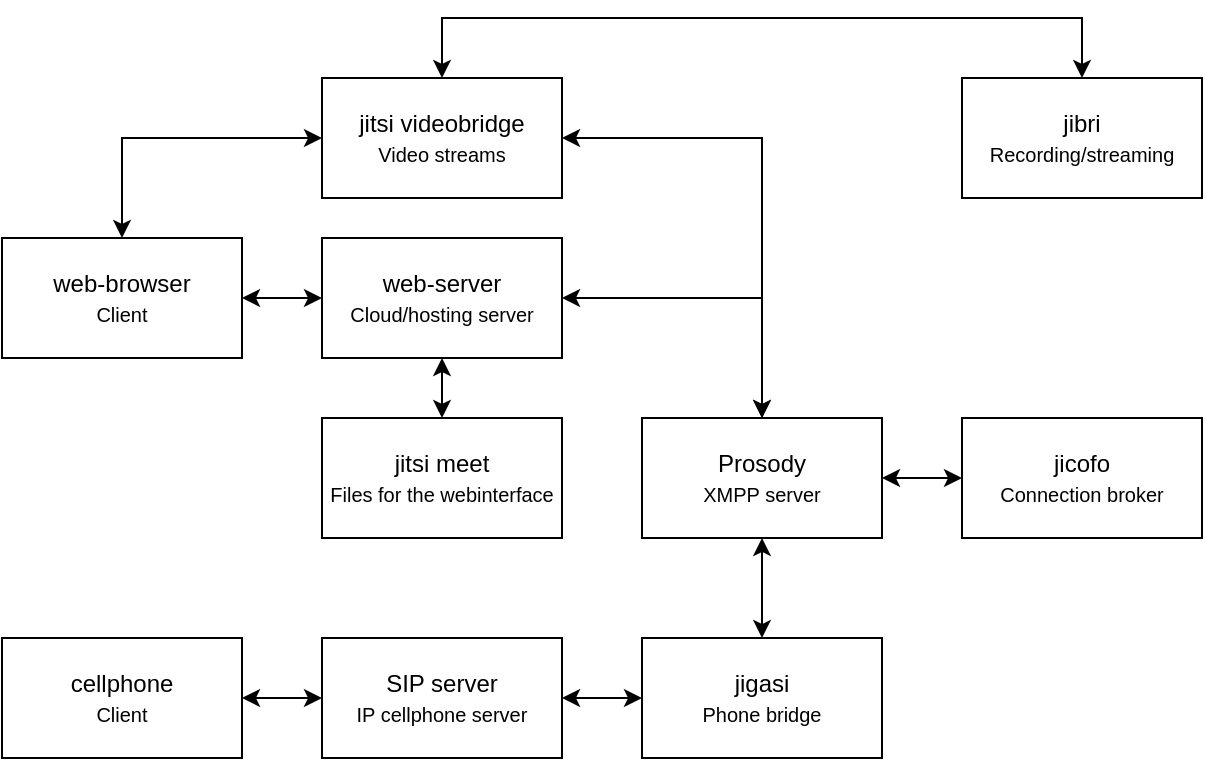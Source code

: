<mxfile version="14.4.7" type="device"><diagram id="QXML6594KEP0QQHdTgZ6" name="Page-1"><mxGraphModel dx="1038" dy="548" grid="1" gridSize="10" guides="1" tooltips="1" connect="1" arrows="1" fold="1" page="1" pageScale="1" pageWidth="850" pageHeight="1100" math="0" shadow="0"><root><mxCell id="0"/><mxCell id="1" parent="0"/><mxCell id="pvUubUURSTh6FhMX2Ca3-18" value="" style="edgeStyle=orthogonalEdgeStyle;rounded=0;orthogonalLoop=1;jettySize=auto;html=1;startArrow=classic;startFill=1;" parent="1" source="pvUubUURSTh6FhMX2Ca3-1" target="pvUubUURSTh6FhMX2Ca3-10" edge="1"><mxGeometry relative="1" as="geometry"><Array as="points"><mxPoint x="260" y="190"/><mxPoint x="260" y="190"/></Array></mxGeometry></mxCell><mxCell id="pvUubUURSTh6FhMX2Ca3-1" value="jitsi meet&lt;br&gt;&lt;font style=&quot;font-size: 10px&quot;&gt;Files for the webinterface&lt;/font&gt;" style="rounded=0;whiteSpace=wrap;html=1;" parent="1" vertex="1"><mxGeometry x="200" y="220" width="120" height="60" as="geometry"/></mxCell><mxCell id="pvUubUURSTh6FhMX2Ca3-23" style="edgeStyle=orthogonalEdgeStyle;rounded=0;orthogonalLoop=1;jettySize=auto;html=1;entryX=0.5;entryY=0;entryDx=0;entryDy=0;startArrow=classic;startFill=1;" parent="1" source="pvUubUURSTh6FhMX2Ca3-2" target="pvUubUURSTh6FhMX2Ca3-8" edge="1"><mxGeometry relative="1" as="geometry"/></mxCell><mxCell id="pvUubUURSTh6FhMX2Ca3-2" value="jitsi videobridge&lt;br style=&quot;font-size: 10px&quot;&gt;&lt;font size=&quot;1&quot;&gt;Video streams&lt;/font&gt;" style="rounded=0;whiteSpace=wrap;html=1;" parent="1" vertex="1"><mxGeometry x="200" y="50" width="120" height="60" as="geometry"/></mxCell><mxCell id="pvUubUURSTh6FhMX2Ca3-17" style="edgeStyle=orthogonalEdgeStyle;rounded=0;orthogonalLoop=1;jettySize=auto;html=1;exitX=0;exitY=0.5;exitDx=0;exitDy=0;entryX=1;entryY=0.5;entryDx=0;entryDy=0;startArrow=classic;startFill=1;" parent="1" source="pvUubUURSTh6FhMX2Ca3-3" target="pvUubUURSTh6FhMX2Ca3-7" edge="1"><mxGeometry relative="1" as="geometry"/></mxCell><mxCell id="pvUubUURSTh6FhMX2Ca3-3" value="jicofo&lt;br&gt;&lt;font style=&quot;font-size: 10px&quot;&gt;Connection broker&lt;/font&gt;" style="rounded=0;whiteSpace=wrap;html=1;" parent="1" vertex="1"><mxGeometry x="520" y="220" width="120" height="60" as="geometry"/></mxCell><mxCell id="pvUubUURSTh6FhMX2Ca3-19" style="edgeStyle=orthogonalEdgeStyle;rounded=0;orthogonalLoop=1;jettySize=auto;html=1;entryX=0.5;entryY=0;entryDx=0;entryDy=0;startArrow=classic;startFill=1;" parent="1" source="pvUubUURSTh6FhMX2Ca3-4" target="pvUubUURSTh6FhMX2Ca3-2" edge="1"><mxGeometry relative="1" as="geometry"><Array as="points"><mxPoint x="580" y="20"/><mxPoint x="260" y="20"/></Array></mxGeometry></mxCell><mxCell id="pvUubUURSTh6FhMX2Ca3-4" value="jibri&lt;br style=&quot;font-size: 7px&quot;&gt;&lt;font size=&quot;1&quot;&gt;Recording/streaming&lt;/font&gt;" style="rounded=0;whiteSpace=wrap;html=1;" parent="1" vertex="1"><mxGeometry x="520" y="50" width="120" height="60" as="geometry"/></mxCell><mxCell id="pvUubUURSTh6FhMX2Ca3-21" value="" style="edgeStyle=orthogonalEdgeStyle;rounded=0;orthogonalLoop=1;jettySize=auto;html=1;startArrow=classic;startFill=1;" parent="1" source="pvUubUURSTh6FhMX2Ca3-5" target="pvUubUURSTh6FhMX2Ca3-6" edge="1"><mxGeometry relative="1" as="geometry"/></mxCell><mxCell id="pvUubUURSTh6FhMX2Ca3-5" value="SIP server&lt;br style=&quot;font-size: 10px&quot;&gt;&lt;font size=&quot;1&quot;&gt;IP cellphone server&lt;/font&gt;" style="rounded=0;whiteSpace=wrap;html=1;" parent="1" vertex="1"><mxGeometry x="200" y="330" width="120" height="60" as="geometry"/></mxCell><mxCell id="pvUubUURSTh6FhMX2Ca3-22" value="" style="edgeStyle=orthogonalEdgeStyle;rounded=0;orthogonalLoop=1;jettySize=auto;html=1;startArrow=classic;startFill=1;" parent="1" source="pvUubUURSTh6FhMX2Ca3-6" target="pvUubUURSTh6FhMX2Ca3-7" edge="1"><mxGeometry relative="1" as="geometry"/></mxCell><mxCell id="pvUubUURSTh6FhMX2Ca3-6" value="jigasi&lt;br style=&quot;font-size: 10px&quot;&gt;&lt;font size=&quot;1&quot;&gt;Phone bridge&lt;/font&gt;" style="rounded=0;whiteSpace=wrap;html=1;" parent="1" vertex="1"><mxGeometry x="360" y="330" width="120" height="60" as="geometry"/></mxCell><mxCell id="pvUubUURSTh6FhMX2Ca3-14" style="edgeStyle=orthogonalEdgeStyle;rounded=0;orthogonalLoop=1;jettySize=auto;html=1;exitX=0.5;exitY=0;exitDx=0;exitDy=0;entryX=1;entryY=0.5;entryDx=0;entryDy=0;startArrow=classic;startFill=1;" parent="1" source="pvUubUURSTh6FhMX2Ca3-7" target="pvUubUURSTh6FhMX2Ca3-10" edge="1"><mxGeometry relative="1" as="geometry"/></mxCell><mxCell id="pvUubUURSTh6FhMX2Ca3-15" style="edgeStyle=orthogonalEdgeStyle;rounded=0;orthogonalLoop=1;jettySize=auto;html=1;exitX=0.5;exitY=0;exitDx=0;exitDy=0;entryX=1;entryY=0.5;entryDx=0;entryDy=0;startArrow=classic;startFill=1;" parent="1" source="pvUubUURSTh6FhMX2Ca3-7" target="pvUubUURSTh6FhMX2Ca3-2" edge="1"><mxGeometry relative="1" as="geometry"/></mxCell><mxCell id="pvUubUURSTh6FhMX2Ca3-7" value="Prosody&lt;br style=&quot;font-size: 10px&quot;&gt;&lt;font size=&quot;1&quot;&gt;XMPP server&lt;/font&gt;" style="rounded=0;whiteSpace=wrap;html=1;" parent="1" vertex="1"><mxGeometry x="360" y="220" width="120" height="60" as="geometry"/></mxCell><mxCell id="pvUubUURSTh6FhMX2Ca3-11" style="edgeStyle=orthogonalEdgeStyle;rounded=0;orthogonalLoop=1;jettySize=auto;html=1;exitX=1;exitY=0.5;exitDx=0;exitDy=0;entryX=0;entryY=0.5;entryDx=0;entryDy=0;startArrow=classic;startFill=1;" parent="1" source="pvUubUURSTh6FhMX2Ca3-8" target="pvUubUURSTh6FhMX2Ca3-10" edge="1"><mxGeometry relative="1" as="geometry"/></mxCell><mxCell id="pvUubUURSTh6FhMX2Ca3-8" value="web-browser&lt;br&gt;&lt;font style=&quot;font-size: 10px&quot;&gt;Client&lt;/font&gt;" style="rounded=0;whiteSpace=wrap;html=1;" parent="1" vertex="1"><mxGeometry x="40" y="130" width="120" height="60" as="geometry"/></mxCell><mxCell id="pvUubUURSTh6FhMX2Ca3-20" value="" style="edgeStyle=orthogonalEdgeStyle;rounded=0;orthogonalLoop=1;jettySize=auto;html=1;startArrow=classic;startFill=1;" parent="1" source="pvUubUURSTh6FhMX2Ca3-9" target="pvUubUURSTh6FhMX2Ca3-5" edge="1"><mxGeometry relative="1" as="geometry"/></mxCell><mxCell id="pvUubUURSTh6FhMX2Ca3-9" value="cellphone&lt;br style=&quot;font-size: 10px&quot;&gt;&lt;font size=&quot;1&quot;&gt;Client&lt;/font&gt;" style="rounded=0;whiteSpace=wrap;html=1;" parent="1" vertex="1"><mxGeometry x="40" y="330" width="120" height="60" as="geometry"/></mxCell><mxCell id="pvUubUURSTh6FhMX2Ca3-10" value="web-server&lt;br style=&quot;font-size: 10px&quot;&gt;&lt;font size=&quot;1&quot;&gt;Cloud/hosting server&lt;/font&gt;" style="rounded=0;whiteSpace=wrap;html=1;" parent="1" vertex="1"><mxGeometry x="200" y="130" width="120" height="60" as="geometry"/></mxCell></root></mxGraphModel></diagram></mxfile>